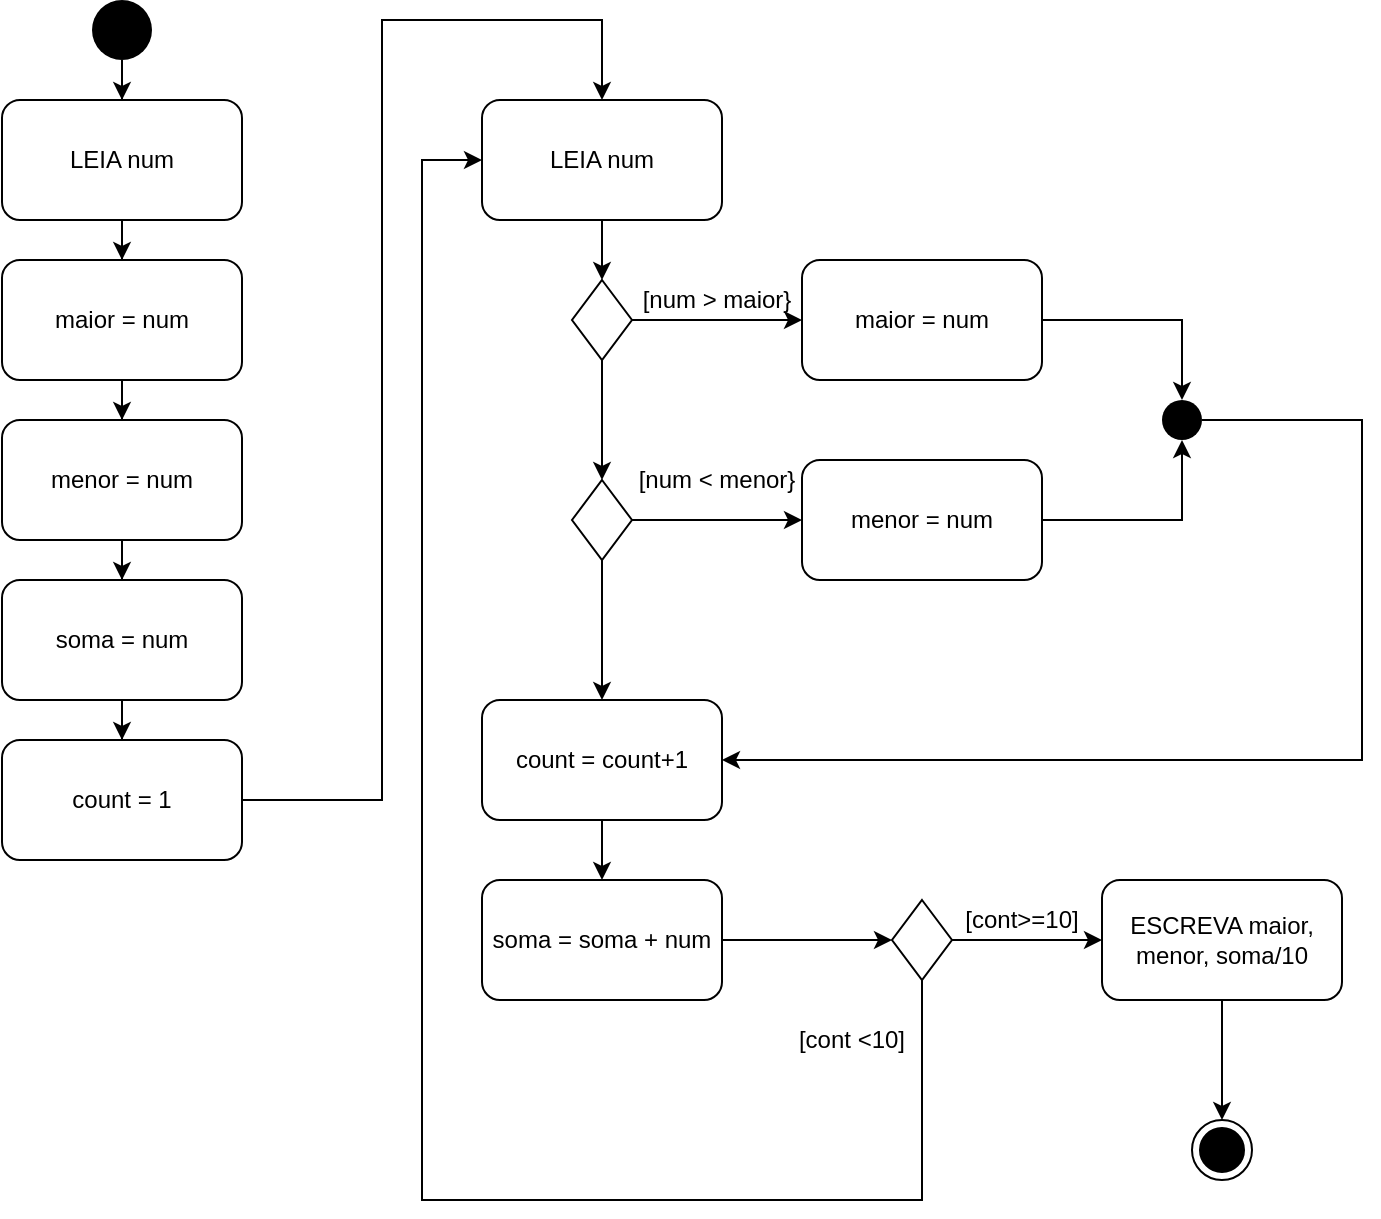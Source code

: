 <mxfile version="13.9.9" type="device"><diagram id="6vsJaMteGhJ027rHBiGD" name="Página-1"><mxGraphModel dx="1086" dy="806" grid="1" gridSize="10" guides="1" tooltips="1" connect="1" arrows="1" fold="1" page="1" pageScale="1" pageWidth="827" pageHeight="1169" math="0" shadow="0"><root><mxCell id="0"/><mxCell id="1" parent="0"/><mxCell id="-xlHinmQGzP2OUaGko8O-5" style="edgeStyle=orthogonalEdgeStyle;rounded=0;orthogonalLoop=1;jettySize=auto;html=1;" edge="1" parent="1" source="-xlHinmQGzP2OUaGko8O-1" target="-xlHinmQGzP2OUaGko8O-3"><mxGeometry relative="1" as="geometry"/></mxCell><mxCell id="-xlHinmQGzP2OUaGko8O-1" value="" style="ellipse;fillColor=#000000;strokeColor=none;" vertex="1" parent="1"><mxGeometry x="155" y="40" width="30" height="30" as="geometry"/></mxCell><mxCell id="-xlHinmQGzP2OUaGko8O-2" value="" style="ellipse;html=1;shape=endState;fillColor=#000000;strokeColor=#000000;" vertex="1" parent="1"><mxGeometry x="705" y="600" width="30" height="30" as="geometry"/></mxCell><mxCell id="-xlHinmQGzP2OUaGko8O-13" style="edgeStyle=orthogonalEdgeStyle;rounded=0;orthogonalLoop=1;jettySize=auto;html=1;" edge="1" parent="1" source="-xlHinmQGzP2OUaGko8O-3" target="-xlHinmQGzP2OUaGko8O-4"><mxGeometry relative="1" as="geometry"/></mxCell><mxCell id="-xlHinmQGzP2OUaGko8O-3" value="LEIA num" style="rounded=1;whiteSpace=wrap;html=1;" vertex="1" parent="1"><mxGeometry x="110" y="90" width="120" height="60" as="geometry"/></mxCell><mxCell id="-xlHinmQGzP2OUaGko8O-14" style="edgeStyle=orthogonalEdgeStyle;rounded=0;orthogonalLoop=1;jettySize=auto;html=1;" edge="1" parent="1" source="-xlHinmQGzP2OUaGko8O-4" target="-xlHinmQGzP2OUaGko8O-11"><mxGeometry relative="1" as="geometry"/></mxCell><mxCell id="-xlHinmQGzP2OUaGko8O-4" value="maior = num" style="rounded=1;whiteSpace=wrap;html=1;" vertex="1" parent="1"><mxGeometry x="110" y="170" width="120" height="60" as="geometry"/></mxCell><mxCell id="-xlHinmQGzP2OUaGko8O-28" style="edgeStyle=orthogonalEdgeStyle;rounded=0;orthogonalLoop=1;jettySize=auto;html=1;endArrow=classic;endFill=1;entryX=0.5;entryY=0;entryDx=0;entryDy=0;" edge="1" parent="1" source="-xlHinmQGzP2OUaGko8O-9" target="-xlHinmQGzP2OUaGko8O-30"><mxGeometry relative="1" as="geometry"><mxPoint x="330" y="120" as="targetPoint"/><Array as="points"><mxPoint x="300" y="440"/><mxPoint x="300" y="50"/><mxPoint x="410" y="50"/></Array></mxGeometry></mxCell><mxCell id="-xlHinmQGzP2OUaGko8O-9" value="count = 1" style="rounded=1;whiteSpace=wrap;html=1;" vertex="1" parent="1"><mxGeometry x="110" y="410" width="120" height="60" as="geometry"/></mxCell><mxCell id="-xlHinmQGzP2OUaGko8O-16" style="edgeStyle=orthogonalEdgeStyle;rounded=0;orthogonalLoop=1;jettySize=auto;html=1;entryX=0.5;entryY=0;entryDx=0;entryDy=0;" edge="1" parent="1" source="-xlHinmQGzP2OUaGko8O-10" target="-xlHinmQGzP2OUaGko8O-9"><mxGeometry relative="1" as="geometry"/></mxCell><mxCell id="-xlHinmQGzP2OUaGko8O-10" value="soma = num" style="rounded=1;whiteSpace=wrap;html=1;" vertex="1" parent="1"><mxGeometry x="110" y="330" width="120" height="60" as="geometry"/></mxCell><mxCell id="-xlHinmQGzP2OUaGko8O-15" style="edgeStyle=orthogonalEdgeStyle;rounded=0;orthogonalLoop=1;jettySize=auto;html=1;entryX=0.5;entryY=0;entryDx=0;entryDy=0;" edge="1" parent="1" source="-xlHinmQGzP2OUaGko8O-11" target="-xlHinmQGzP2OUaGko8O-10"><mxGeometry relative="1" as="geometry"/></mxCell><mxCell id="-xlHinmQGzP2OUaGko8O-11" value="menor = num" style="rounded=1;whiteSpace=wrap;html=1;" vertex="1" parent="1"><mxGeometry x="110" y="250" width="120" height="60" as="geometry"/></mxCell><mxCell id="-xlHinmQGzP2OUaGko8O-34" style="edgeStyle=orthogonalEdgeStyle;rounded=0;orthogonalLoop=1;jettySize=auto;html=1;entryX=0.5;entryY=0;entryDx=0;entryDy=0;endArrow=classic;endFill=1;" edge="1" parent="1" source="-xlHinmQGzP2OUaGko8O-17" target="-xlHinmQGzP2OUaGko8O-31"><mxGeometry relative="1" as="geometry"/></mxCell><mxCell id="-xlHinmQGzP2OUaGko8O-36" style="edgeStyle=orthogonalEdgeStyle;rounded=0;orthogonalLoop=1;jettySize=auto;html=1;endArrow=classic;endFill=1;" edge="1" parent="1" source="-xlHinmQGzP2OUaGko8O-17" target="-xlHinmQGzP2OUaGko8O-35"><mxGeometry relative="1" as="geometry"/></mxCell><mxCell id="-xlHinmQGzP2OUaGko8O-17" value="" style="rhombus;" vertex="1" parent="1"><mxGeometry x="395" y="180" width="30" height="40" as="geometry"/></mxCell><mxCell id="-xlHinmQGzP2OUaGko8O-25" value="[cont &amp;lt;10]" style="text;html=1;strokeColor=none;fillColor=none;align=center;verticalAlign=middle;whiteSpace=wrap;rounded=0;" vertex="1" parent="1"><mxGeometry x="500" y="550" width="70" height="20" as="geometry"/></mxCell><mxCell id="-xlHinmQGzP2OUaGko8O-26" value="[cont&amp;gt;=10]" style="text;html=1;strokeColor=none;fillColor=none;align=center;verticalAlign=middle;whiteSpace=wrap;rounded=0;" vertex="1" parent="1"><mxGeometry x="585" y="490" width="70" height="20" as="geometry"/></mxCell><mxCell id="-xlHinmQGzP2OUaGko8O-33" style="edgeStyle=orthogonalEdgeStyle;rounded=0;orthogonalLoop=1;jettySize=auto;html=1;entryX=0.5;entryY=0;entryDx=0;entryDy=0;endArrow=classic;endFill=1;" edge="1" parent="1" source="-xlHinmQGzP2OUaGko8O-30" target="-xlHinmQGzP2OUaGko8O-17"><mxGeometry relative="1" as="geometry"/></mxCell><mxCell id="-xlHinmQGzP2OUaGko8O-30" value="LEIA num" style="rounded=1;whiteSpace=wrap;html=1;" vertex="1" parent="1"><mxGeometry x="350" y="90" width="120" height="60" as="geometry"/></mxCell><mxCell id="-xlHinmQGzP2OUaGko8O-40" style="edgeStyle=orthogonalEdgeStyle;rounded=0;orthogonalLoop=1;jettySize=auto;html=1;entryX=0;entryY=0.5;entryDx=0;entryDy=0;endArrow=classic;endFill=1;" edge="1" parent="1" source="-xlHinmQGzP2OUaGko8O-31" target="-xlHinmQGzP2OUaGko8O-39"><mxGeometry relative="1" as="geometry"/></mxCell><mxCell id="-xlHinmQGzP2OUaGko8O-47" style="edgeStyle=orthogonalEdgeStyle;rounded=0;orthogonalLoop=1;jettySize=auto;html=1;entryX=0.5;entryY=0;entryDx=0;entryDy=0;endArrow=classic;endFill=1;" edge="1" parent="1" source="-xlHinmQGzP2OUaGko8O-31" target="-xlHinmQGzP2OUaGko8O-46"><mxGeometry relative="1" as="geometry"/></mxCell><mxCell id="-xlHinmQGzP2OUaGko8O-31" value="" style="rhombus;" vertex="1" parent="1"><mxGeometry x="395" y="280" width="30" height="40" as="geometry"/></mxCell><mxCell id="-xlHinmQGzP2OUaGko8O-43" style="edgeStyle=orthogonalEdgeStyle;rounded=0;orthogonalLoop=1;jettySize=auto;html=1;entryX=0.5;entryY=0;entryDx=0;entryDy=0;endArrow=classic;endFill=1;" edge="1" parent="1" source="-xlHinmQGzP2OUaGko8O-35" target="-xlHinmQGzP2OUaGko8O-42"><mxGeometry relative="1" as="geometry"/></mxCell><mxCell id="-xlHinmQGzP2OUaGko8O-35" value="maior = num" style="rounded=1;whiteSpace=wrap;html=1;" vertex="1" parent="1"><mxGeometry x="510" y="170" width="120" height="60" as="geometry"/></mxCell><mxCell id="-xlHinmQGzP2OUaGko8O-37" value="[num &amp;gt; maior}" style="text;html=1;strokeColor=none;fillColor=none;align=center;verticalAlign=middle;whiteSpace=wrap;rounded=0;" vertex="1" parent="1"><mxGeometry x="425" y="180" width="85" height="20" as="geometry"/></mxCell><mxCell id="-xlHinmQGzP2OUaGko8O-38" value="[num &amp;lt; menor}" style="text;html=1;strokeColor=none;fillColor=none;align=center;verticalAlign=middle;whiteSpace=wrap;rounded=0;" vertex="1" parent="1"><mxGeometry x="425" y="270" width="85" height="20" as="geometry"/></mxCell><mxCell id="-xlHinmQGzP2OUaGko8O-44" style="edgeStyle=orthogonalEdgeStyle;rounded=0;orthogonalLoop=1;jettySize=auto;html=1;entryX=0.5;entryY=1;entryDx=0;entryDy=0;endArrow=classic;endFill=1;" edge="1" parent="1" source="-xlHinmQGzP2OUaGko8O-39" target="-xlHinmQGzP2OUaGko8O-42"><mxGeometry relative="1" as="geometry"/></mxCell><mxCell id="-xlHinmQGzP2OUaGko8O-39" value="menor = num" style="rounded=1;whiteSpace=wrap;html=1;" vertex="1" parent="1"><mxGeometry x="510" y="270" width="120" height="60" as="geometry"/></mxCell><mxCell id="-xlHinmQGzP2OUaGko8O-48" style="edgeStyle=orthogonalEdgeStyle;rounded=0;orthogonalLoop=1;jettySize=auto;html=1;entryX=1;entryY=0.5;entryDx=0;entryDy=0;endArrow=classic;endFill=1;" edge="1" parent="1" source="-xlHinmQGzP2OUaGko8O-42" target="-xlHinmQGzP2OUaGko8O-46"><mxGeometry relative="1" as="geometry"><Array as="points"><mxPoint x="790" y="250"/><mxPoint x="790" y="420"/></Array></mxGeometry></mxCell><mxCell id="-xlHinmQGzP2OUaGko8O-42" value="" style="ellipse;fillColor=#000000;strokeColor=none;" vertex="1" parent="1"><mxGeometry x="690" y="240" width="20" height="20" as="geometry"/></mxCell><mxCell id="-xlHinmQGzP2OUaGko8O-50" style="edgeStyle=orthogonalEdgeStyle;rounded=0;orthogonalLoop=1;jettySize=auto;html=1;endArrow=classic;endFill=1;" edge="1" parent="1" source="-xlHinmQGzP2OUaGko8O-46" target="-xlHinmQGzP2OUaGko8O-49"><mxGeometry relative="1" as="geometry"/></mxCell><mxCell id="-xlHinmQGzP2OUaGko8O-46" value="count = count+1" style="rounded=1;whiteSpace=wrap;html=1;" vertex="1" parent="1"><mxGeometry x="350" y="390" width="120" height="60" as="geometry"/></mxCell><mxCell id="-xlHinmQGzP2OUaGko8O-52" style="edgeStyle=orthogonalEdgeStyle;rounded=0;orthogonalLoop=1;jettySize=auto;html=1;entryX=0;entryY=0.5;entryDx=0;entryDy=0;endArrow=classic;endFill=1;" edge="1" parent="1" source="-xlHinmQGzP2OUaGko8O-49" target="-xlHinmQGzP2OUaGko8O-51"><mxGeometry relative="1" as="geometry"/></mxCell><mxCell id="-xlHinmQGzP2OUaGko8O-49" value="soma = soma + num" style="rounded=1;whiteSpace=wrap;html=1;" vertex="1" parent="1"><mxGeometry x="350" y="480" width="120" height="60" as="geometry"/></mxCell><mxCell id="-xlHinmQGzP2OUaGko8O-54" style="edgeStyle=orthogonalEdgeStyle;rounded=0;orthogonalLoop=1;jettySize=auto;html=1;entryX=0;entryY=0.5;entryDx=0;entryDy=0;endArrow=classic;endFill=1;" edge="1" parent="1" source="-xlHinmQGzP2OUaGko8O-51" target="-xlHinmQGzP2OUaGko8O-53"><mxGeometry relative="1" as="geometry"/></mxCell><mxCell id="-xlHinmQGzP2OUaGko8O-55" style="edgeStyle=orthogonalEdgeStyle;rounded=0;orthogonalLoop=1;jettySize=auto;html=1;endArrow=classic;endFill=1;entryX=0;entryY=0.5;entryDx=0;entryDy=0;" edge="1" parent="1" source="-xlHinmQGzP2OUaGko8O-51" target="-xlHinmQGzP2OUaGko8O-30"><mxGeometry relative="1" as="geometry"><mxPoint x="320" y="120" as="targetPoint"/><Array as="points"><mxPoint x="570" y="640"/><mxPoint x="320" y="640"/><mxPoint x="320" y="120"/></Array></mxGeometry></mxCell><mxCell id="-xlHinmQGzP2OUaGko8O-51" value="" style="rhombus;" vertex="1" parent="1"><mxGeometry x="555" y="490" width="30" height="40" as="geometry"/></mxCell><mxCell id="-xlHinmQGzP2OUaGko8O-57" style="edgeStyle=orthogonalEdgeStyle;rounded=0;orthogonalLoop=1;jettySize=auto;html=1;entryX=0.5;entryY=0;entryDx=0;entryDy=0;endArrow=classic;endFill=1;" edge="1" parent="1" source="-xlHinmQGzP2OUaGko8O-53" target="-xlHinmQGzP2OUaGko8O-2"><mxGeometry relative="1" as="geometry"/></mxCell><mxCell id="-xlHinmQGzP2OUaGko8O-53" value="ESCREVA maior, menor, soma/10" style="rounded=1;whiteSpace=wrap;html=1;" vertex="1" parent="1"><mxGeometry x="660" y="480" width="120" height="60" as="geometry"/></mxCell></root></mxGraphModel></diagram></mxfile>